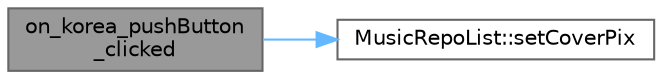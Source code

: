 digraph "on_korea_pushButton_clicked"
{
 // LATEX_PDF_SIZE
  bgcolor="transparent";
  edge [fontname=Helvetica,fontsize=10,labelfontname=Helvetica,labelfontsize=10];
  node [fontname=Helvetica,fontsize=10,shape=box,height=0.2,width=0.4];
  rankdir="LR";
  Node1 [id="Node000001",label="on_korea_pushButton\l_clicked",height=0.2,width=0.4,color="gray40", fillcolor="grey60", style="filled", fontcolor="black",tooltip="韩国按钮点击槽函数"];
  Node1 -> Node2 [id="edge1_Node000001_Node000002",color="steelblue1",style="solid",tooltip=" "];
  Node2 [id="Node000002",label="MusicRepoList::setCoverPix",height=0.2,width=0.4,color="grey40", fillcolor="white", style="filled",URL="$class_music_repo_list.html#a577e699921fb58de1d51f2352a6088e1",tooltip="设置封面图片"];
}
